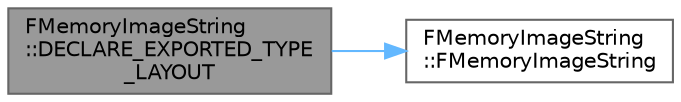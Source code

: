 digraph "FMemoryImageString::DECLARE_EXPORTED_TYPE_LAYOUT"
{
 // INTERACTIVE_SVG=YES
 // LATEX_PDF_SIZE
  bgcolor="transparent";
  edge [fontname=Helvetica,fontsize=10,labelfontname=Helvetica,labelfontsize=10];
  node [fontname=Helvetica,fontsize=10,shape=box,height=0.2,width=0.4];
  rankdir="LR";
  Node1 [id="Node000001",label="FMemoryImageString\l::DECLARE_EXPORTED_TYPE\l_LAYOUT",height=0.2,width=0.4,color="gray40", fillcolor="grey60", style="filled", fontcolor="black",tooltip=" "];
  Node1 -> Node2 [id="edge1_Node000001_Node000002",color="steelblue1",style="solid",tooltip=" "];
  Node2 [id="Node000002",label="FMemoryImageString\l::FMemoryImageString",height=0.2,width=0.4,color="grey40", fillcolor="white", style="filled",URL="$d8/d80/classFMemoryImageString.html#a6cee0ba12073a1766779547b41f5fad8",tooltip=" "];
}
